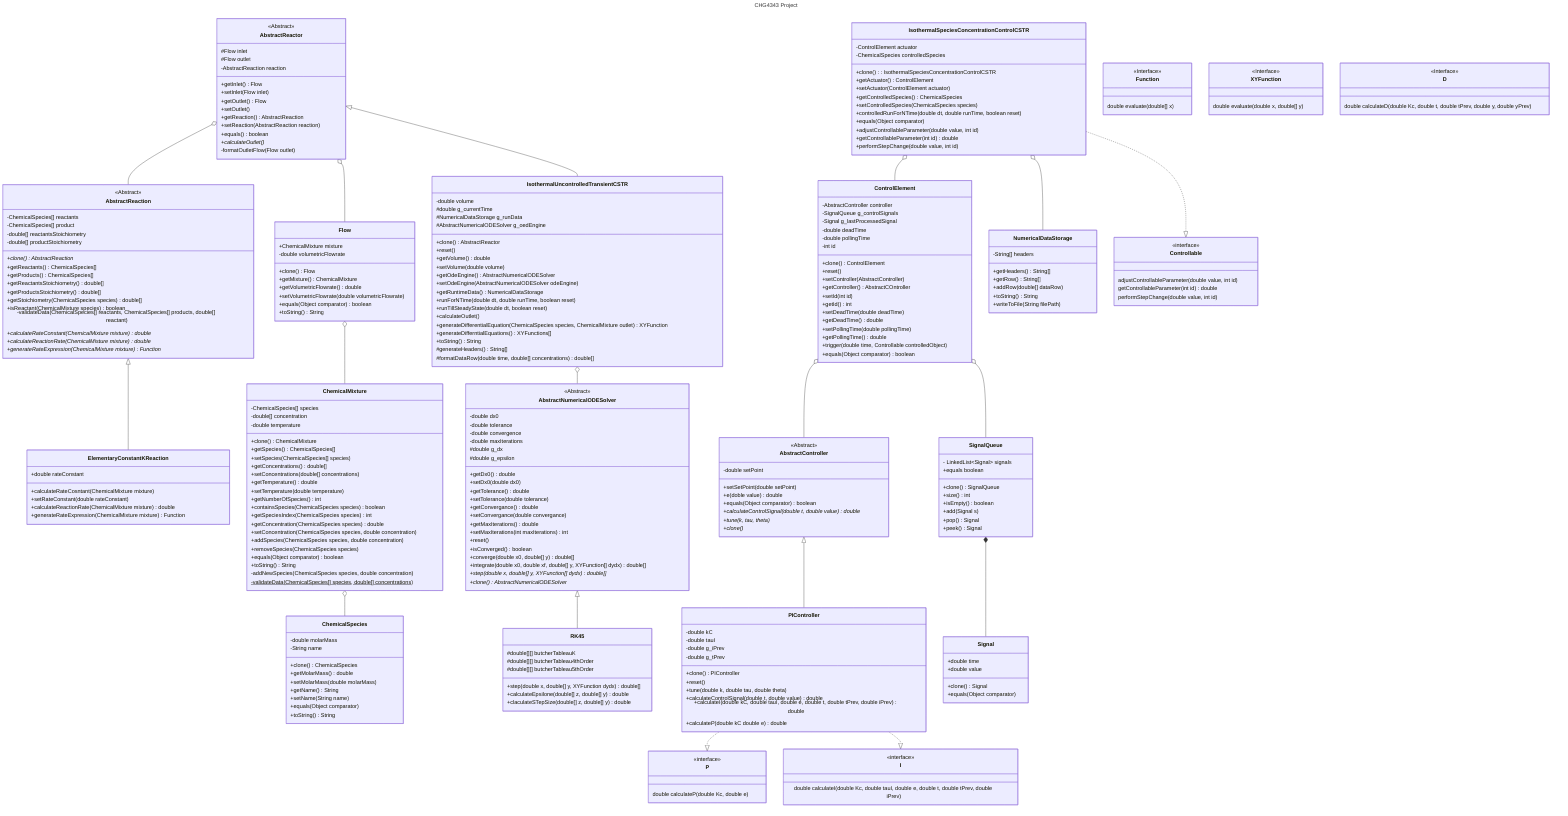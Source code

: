 ---
title: CHG4343 Project
---
classDiagram
    %% Aggregation
    ChemicalMixture o-- ChemicalSpecies
    Flow o-- ChemicalMixture
    AbstractReactor o-- AbstractReaction
    AbstractReactor o-- Flow
    IsothermalUncontrolledTransientCSTR o-- AbstractNumericalODESolver
    IsothermalSpeciesConcentrationControlCSTR o-- ControlElement
    IsothermalSpeciesConcentrationControlCSTR o-- NumericalDataStorage
    ControlElement o-- AbstractController
    ControlElement o-- SignalQueue

    %% Composition
    SignalQueue *-- Signal

    %% Inheritance
    AbstractReaction <|-- ElementaryConstantKReaction
    AbstractNumericalODESolver <|-- RK45
    AbstractReactor <|-- IsothermalUncontrolledTransientCSTR
    AbstractController <|-- PIController

    %% Realizations
    PIController ..|> P
    PIController ..|> I
    IsothermalSpeciesConcentrationControlCSTR ..|> Controllable

    class ChemicalSpecies {
        -double molarMass
        -String name
        +clone() ChemicalSpecies
        +getMolarMass() double
        +setMolarMass(double molarMass)
        +getName() String
        +setName(String name)
        +equals(Object comparator)
        +toString() String
    }
    class ChemicalMixture {
        -ChemicalSpecies[] species
        -double[] concentration
        -double temperature
        +clone() ChemicalMixture
        +getSpecies() ChemicalSpecies[]
        +setSpecies(ChemicalSpecies[] species)
        +getConcentrations() double[]
        +setConcentrations(double[] concentrations)
        +getTemperature() double
        +setTemperature(double temperature)
        +getNumberOfSpecies() int
        +containsSpecies(ChemicalSpecies species) boolean
        +getSpeciesIndex(ChemicalSpecies species) int
        +getConcentration(ChemicalSpecies species) double
        +setConcentration(ChemicalSpecies species, double concentration)
        +addSpecies(ChemicalSpecies species, double concentration)
        +removeSpecies(ChemicalSpecies species)
        +equals(Object comparator) boolean
        +toString() String
        -addNewSpecies(ChemicalSpecies species, double concentration)
        -validateData(ChemicalSpecies[] species, double[] concentrations)$
    }
    class Flow {
        +ChemicalMixture mixture
        -double volumetricFlowrate
        +clone() Flow
        +getMixture() ChemicalMixture
        +getVolumetricFlowrate() double
        +setVolumetricFlowrate(double volumetricFlowrate)
        +equals(Object comparator) boolean
        +toString() String
    }
    class AbstractReaction {
        <<Abstract>>
        -ChemicalSpecies[] reactants
        -ChemicalSpecies[] product
        -double[] reactantsStoichiometry
        -double[] productStoichiometry
        +clone() AbstractReaction*
        +getReactants() ChemicalSpecies[]
        +getProducts() ChemicalSpecies[]
        +getReactantsStoichiometry() double[]
        +getProductsStoichiometry() double[]
        +getStoichiometry(ChemicalSpecies species) double[]
        +isReactant(ChemicalMixture species) boolean
        -validateData(ChemicalSpecies[] reactants, ChemicalSpecies[] products, double[] reactant)
        +calculateRateConstant(ChemicalMixture mixture) double*
        +calculateReactionRate(ChemicalMisture mixture) double*
        +generateRateExpression(ChemicalMixture mixture) Function*
    }
    class ElementaryConstantKReaction {
        +double rateConstant
        +calculateRateCosntant(ChemicalMixture mixture)
        +setRateConstant(double rateConstant)
        +calculateReactionRate(ChemicalMixture mixture) double
        +generateRateExpression(ChemicalMixture mixture) Function
    }
    class AbstractReactor {
        <<Abstract>>
        #Flow inlet
        #Flow outlet
        -AbstractReaction reaction
        +getInlet() Flow
        +setInlet(Flow inlet)
        +getOutlet() Flow
        +setOutlet()
        +getReaction() AbstractReaction
        +setReaction(AbstractReaction reaction)
        +equals() boolean
        +calculateOutlet() *
        -formatOutletFlow(Flow outlet)
    }
    class IsothermalUncontrolledTransientCSTR {
        -double volume
        #double g_currentTime
        #NumericalDataStorage g_runData
        #AbstractNumericalODESolver g_oedEngine
        +clone() AbstractReactor
        +reset()
        +getVolume() double
        +setVolume(double volume)
        +getOdeEngine() AbstractNumericalODESolver
        +setOdeEngine(AbstractNumericalODESolver odeEngine)
        +getRuntimeData() NumericalDataStorage
        +runForNTime(double dt, double runTime, boolean reset)
        +runTillSteadyState(double dt, boolean reset)
        +calculateOutlet()
        +generateDifferentialEquation(ChemicalSpecies species, ChemicalMixture outlet) XYFunction
        +generateDifferntialEquations() XYFunctions[]
        +toString() String
        #generateHeaders() String[]
        #formatDataRow(double time, double[] concentrations) double[]
    }
    class IsothermalSpeciesConcentrationControlCSTR {
        -ControlElement actuator
        -ChemicalSpecies controlledSpecies
        +clone(): IsothermalSpeciesConcentrationControlCSTR
        +getActuator() ControlElement
        +setActuator(ControlElement actuator)
        +getControlledSpecies() ChemicalSpecies
        +setControlledSpecies(ChemicalSpecies species)
        +controlledRunForNTime(double dt, double runTime, boolean reset)
        +equals(Object comparator)
        +adjustControllableParameter(double value, int id)
        +getControllableParameter(int id) double
        +performStepChange(double value, int id)
    }
    class AbstractNumericalODESolver {
        <<Abstract>>
        -double dx0
        -double tolerance
        -double convergence
        -double maxIterations
        #double g_dx
        #double g_epsilon
        +getDx0() double
        +setDx0(double dx0)
        +getTolerance() double
        +setTolerance(double tolerance)
        +getConvergance() double
        +setConvergance(double convergance)
        +getMaxIterations() double
        +setMaxIterations(int maxIterations) int
        +reset()
        +isConverged() boolean
        +converge(double x0, double[] y) double[]
        +integrate(double x0, double xf, double[] y, XYFunction[] dydx) double[]
        +step(double x, double[] y, XYFunction[] dydx) double[]*
        +clone() AbstractNumericalODESolver*
    }
    class RK45 {
        #double[][] butcherTableauK
        #double[][] butcherTableau4thOrder
        #double[][] butcherTableau5thOrder
        +step(double x, double[] y, XYFunction dydx) double[]
        +calculateEpsilone(double[] z, double[] y) double
        +claculateSTepSize(double[] z, double[] y) double
    }
    class AbstractController {
        <<Abstract>>
        -double setPoint
        +setSetPoint(double setPoint)
        +e(doble value) double
        +equals(Object comparator) boolean
        +calculateControlSignal(double t, double value) double*
        +tune(k, tau, theta) *
        +clone() *
    }
    class PIController {
        -double kC
        -double tauI
        -double g_iPrev
        -double g_tPrev
        +clone() PIController
        +reset()
        +tune(double k, double tau, double theta)
        +calculateControlSignal(double t, double value) double
        +calculateI(double kC, double tauI, double e, double t, double tPrev, double iPrev) double
        +calculateP(double kC double e) double
    }
    class ControlElement {
        -AbstractController controller
        -SignalQueue g_controlSignals
        -Signal g_lastProcessedSignal
        -double deadTime
        -double pollingTime
        -int id
        +clone() ControlElement
        +reset()
        +setController(AbstractController)
        +getController() AbstractCOntroller
        +setId(int id)
        +getId() int
        +setDeadTime(double deadTime)
        +getDeadTime() double
        +setPollingTime(double pollingTime)
        +getPollingTime() double
        +trigger(double time, Controllable controlledObject)
        +equals(Object comparator) boolean
    }
    class SignalQueue {
        - LinkedList~Signal~ signals
        +clone() SignalQueue
        +size() int
        +isEmpty() boolean
        +add(Signal s)
        +pop() Signal
        +peek() Signal
        +equals boolean
    }
    class Signal {
        +double time
        +double value
        +clone() Signal
        +equals(Object comparator)
    }
    class NumericalDataStorage {
        -String[] headers
        +getHeaders() String[]
        +getRow() String[]
        +addRow(double[] dataRow)
        +toString() String
        +writeToFile(String filePath)
    }

    %% Interfaces
    class Function {
        <<Interface>>
        double evaluate(double[] x)
    }
    class XYFunction {
        <<Interface>>
        double evaluate(double x, double[] y)
    }
    class Controllable {
        <<interface>>
        adjustControllableParameter(double value, int id)
        getControllableParameter(int id) double
        performStepChange(double value, int id)
    }
    class P {
        <<interface>>
        double calculateP(double Kc, double e)
    }
    class I {
        <<interface>>
        double calculateI(double Kc, double tauI, double e, double t, double tPrev, double iPrev)
    }
    class D {
        <<Interface>>
        double calculateD(double Kc, double t, double tPrev, double y, double yPrev)
    }